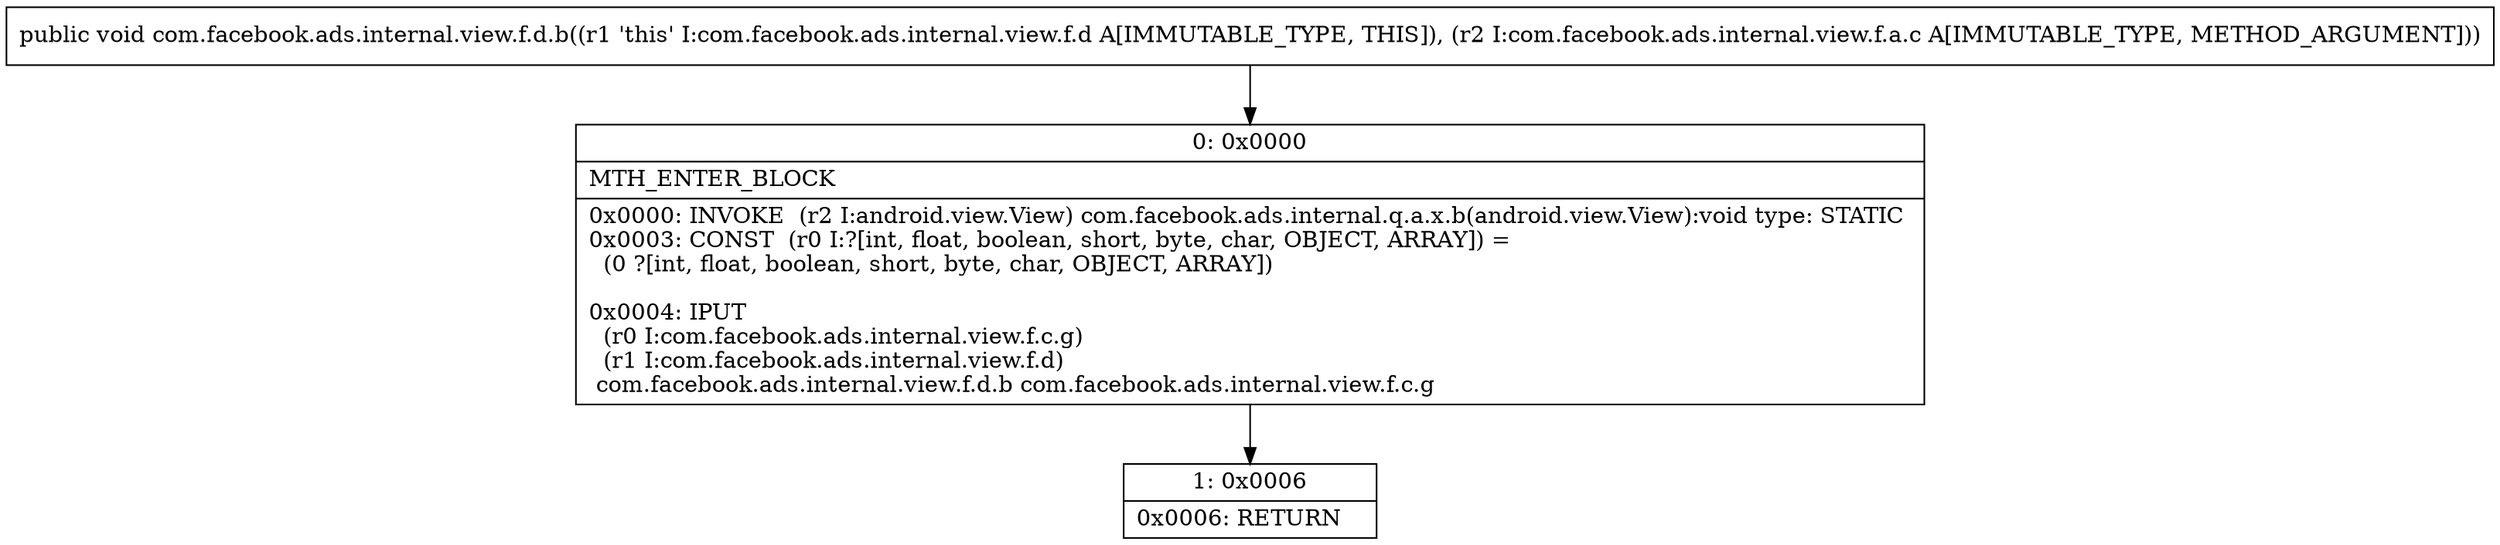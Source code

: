 digraph "CFG forcom.facebook.ads.internal.view.f.d.b(Lcom\/facebook\/ads\/internal\/view\/f\/a\/c;)V" {
Node_0 [shape=record,label="{0\:\ 0x0000|MTH_ENTER_BLOCK\l|0x0000: INVOKE  (r2 I:android.view.View) com.facebook.ads.internal.q.a.x.b(android.view.View):void type: STATIC \l0x0003: CONST  (r0 I:?[int, float, boolean, short, byte, char, OBJECT, ARRAY]) = \l  (0 ?[int, float, boolean, short, byte, char, OBJECT, ARRAY])\l \l0x0004: IPUT  \l  (r0 I:com.facebook.ads.internal.view.f.c.g)\l  (r1 I:com.facebook.ads.internal.view.f.d)\l com.facebook.ads.internal.view.f.d.b com.facebook.ads.internal.view.f.c.g \l}"];
Node_1 [shape=record,label="{1\:\ 0x0006|0x0006: RETURN   \l}"];
MethodNode[shape=record,label="{public void com.facebook.ads.internal.view.f.d.b((r1 'this' I:com.facebook.ads.internal.view.f.d A[IMMUTABLE_TYPE, THIS]), (r2 I:com.facebook.ads.internal.view.f.a.c A[IMMUTABLE_TYPE, METHOD_ARGUMENT])) }"];
MethodNode -> Node_0;
Node_0 -> Node_1;
}

